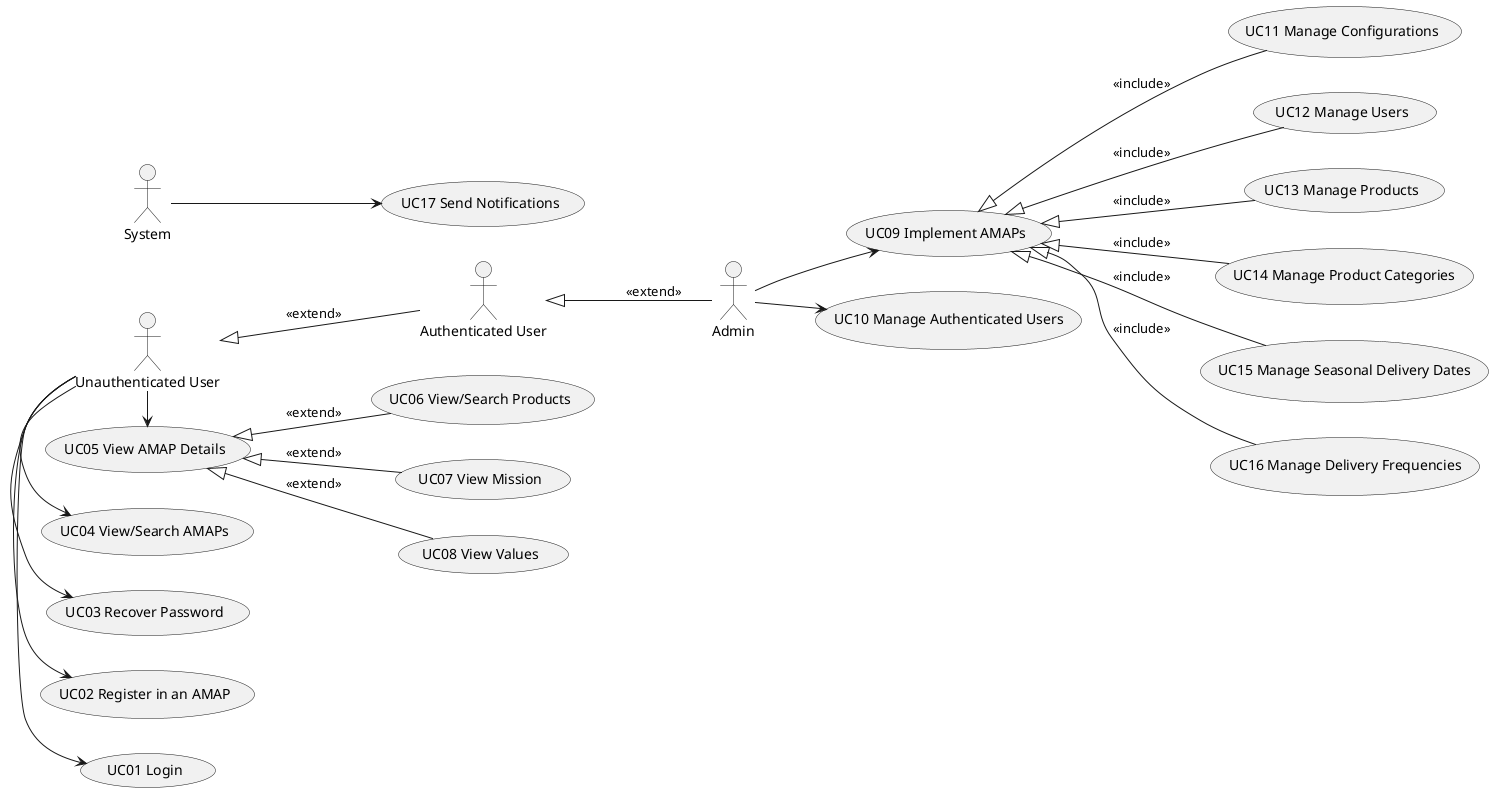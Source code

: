 @startuml
left to right direction
actor "Unauthenticated User" as UnauthUser
actor "Admin" as Admin
actor "Authenticated User" as User
actor "System" as System

UnauthUser -> (UC01 Login)
UnauthUser -> (UC02 Register in an AMAP)
UnauthUser -> (UC03 Recover Password)
UnauthUser -> (UC04 View/Search AMAPs)
UnauthUser -> (UC05 View AMAP Details)
(UC05 View AMAP Details) <|-- (UC06 View/Search Products) : <<extend>>
(UC05 View AMAP Details) <|-- (UC07 View Mission) : <<extend>>
(UC05 View AMAP Details) <|-- (UC08 View Values) : <<extend>>

(UnauthUser) <|-- (User) : <<extend>>
(User) <|-- (Admin) : <<extend>>

Admin --> (UC09 Implement AMAPs)
Admin --> (UC10 Manage Authenticated Users)

(UC09 Implement AMAPs) <|-- (UC11 Manage Configurations) : <<include>>
(UC09 Implement AMAPs) <|-- (UC12 Manage Users) : <<include>>
(UC09 Implement AMAPs) <|-- (UC13 Manage Products) : <<include>>
(UC09 Implement AMAPs) <|-- (UC14 Manage Product Categories) : <<include>>
(UC09 Implement AMAPs) <|-- (UC15 Manage Seasonal Delivery Dates) : <<include>>
(UC09 Implement AMAPs) <|-- (UC16 Manage Delivery Frequencies) : <<include>>

System --> (UC17 Send Notifications)
@enduml